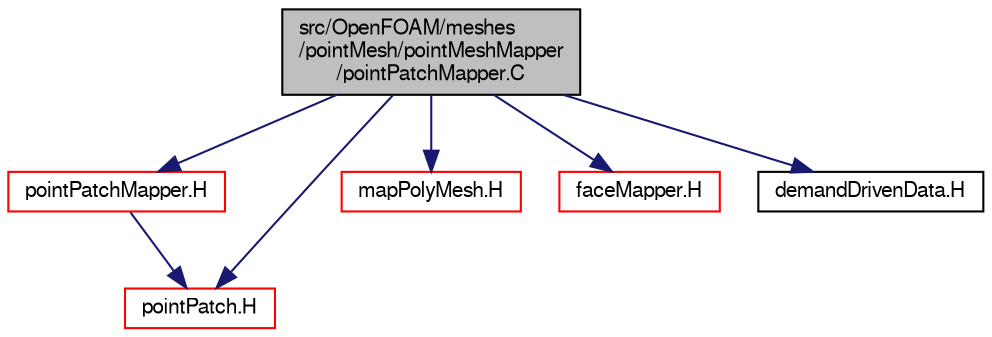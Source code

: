 digraph "src/OpenFOAM/meshes/pointMesh/pointMeshMapper/pointPatchMapper.C"
{
  bgcolor="transparent";
  edge [fontname="FreeSans",fontsize="10",labelfontname="FreeSans",labelfontsize="10"];
  node [fontname="FreeSans",fontsize="10",shape=record];
  Node0 [label="src/OpenFOAM/meshes\l/pointMesh/pointMeshMapper\l/pointPatchMapper.C",height=0.2,width=0.4,color="black", fillcolor="grey75", style="filled", fontcolor="black"];
  Node0 -> Node1 [color="midnightblue",fontsize="10",style="solid",fontname="FreeSans"];
  Node1 [label="pointPatchMapper.H",height=0.2,width=0.4,color="red",URL="$a11420.html"];
  Node1 -> Node106 [color="midnightblue",fontsize="10",style="solid",fontname="FreeSans"];
  Node106 [label="pointPatch.H",height=0.2,width=0.4,color="red",URL="$a11513.html"];
  Node0 -> Node106 [color="midnightblue",fontsize="10",style="solid",fontname="FreeSans"];
  Node0 -> Node114 [color="midnightblue",fontsize="10",style="solid",fontname="FreeSans"];
  Node114 [label="mapPolyMesh.H",height=0.2,width=0.4,color="red",URL="$a11597.html"];
  Node0 -> Node130 [color="midnightblue",fontsize="10",style="solid",fontname="FreeSans"];
  Node130 [label="faceMapper.H",height=0.2,width=0.4,color="red",URL="$a11558.html"];
  Node0 -> Node131 [color="midnightblue",fontsize="10",style="solid",fontname="FreeSans"];
  Node131 [label="demandDrivenData.H",height=0.2,width=0.4,color="black",URL="$a10367.html",tooltip="Template functions to aid in the implementation of demand driven data. "];
}
